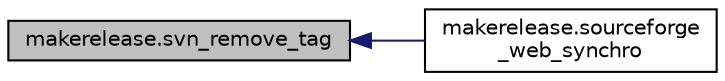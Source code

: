 digraph "makerelease.svn_remove_tag"
{
  edge [fontname="Helvetica",fontsize="10",labelfontname="Helvetica",labelfontsize="10"];
  node [fontname="Helvetica",fontsize="10",shape=record];
  rankdir="LR";
  Node1 [label="makerelease.svn_remove_tag",height=0.2,width=0.4,color="black", fillcolor="grey75", style="filled", fontcolor="black"];
  Node1 -> Node2 [dir="back",color="midnightblue",fontsize="10",style="solid"];
  Node2 [label="makerelease.sourceforge\l_web_synchro",height=0.2,width=0.4,color="black", fillcolor="white", style="filled",URL="$namespacemakerelease.html#af932a0bfc2845f26414be95f70b52151"];
}
